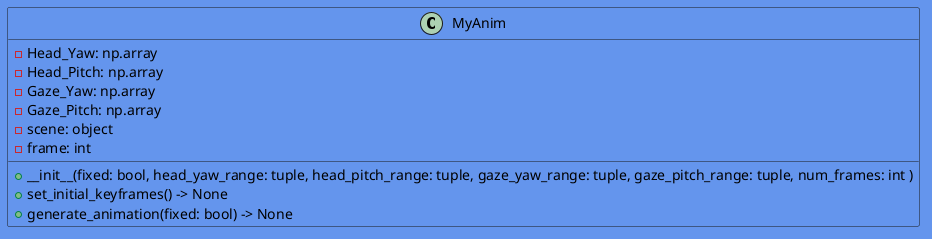 @startuml


skinparam backgroundColor  CornflowerBlue

skinparam minClassWidth 125
skinparam nodesep 10
skinparam ranksep 10
skinparam classFontColor black
skinparam classFontName Aapex

skinparam class {
BackgroundColor CornflowerBlue
}

class MyAnim {
  - Head_Yaw: np.array
  - Head_Pitch: np.array
  - Gaze_Yaw: np.array
  - Gaze_Pitch: np.array
  - scene: object
  - frame: int
  
  +__init__(fixed: bool, head_yaw_range: tuple, head_pitch_range: tuple, gaze_yaw_range: tuple, gaze_pitch_range: tuple, num_frames: int )
  +set_initial_keyframes() -> None
  +generate_animation(fixed: bool) -> None
}
@enduml


